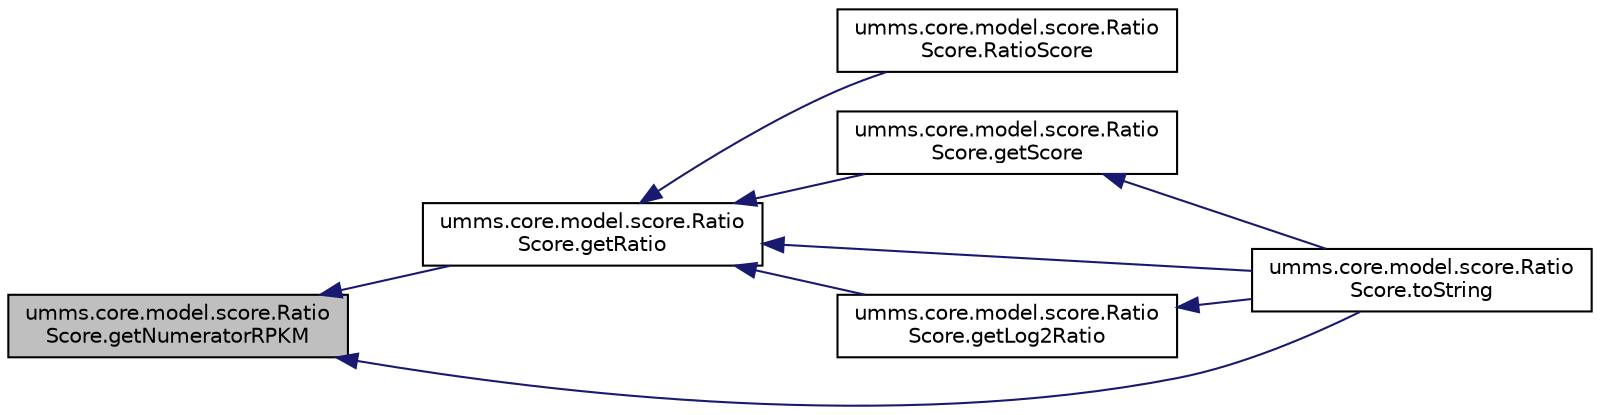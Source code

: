 digraph "umms.core.model.score.RatioScore.getNumeratorRPKM"
{
  edge [fontname="Helvetica",fontsize="10",labelfontname="Helvetica",labelfontsize="10"];
  node [fontname="Helvetica",fontsize="10",shape=record];
  rankdir="LR";
  Node1 [label="umms.core.model.score.Ratio\lScore.getNumeratorRPKM",height=0.2,width=0.4,color="black", fillcolor="grey75", style="filled" fontcolor="black"];
  Node1 -> Node2 [dir="back",color="midnightblue",fontsize="10",style="solid",fontname="Helvetica"];
  Node2 [label="umms.core.model.score.Ratio\lScore.getRatio",height=0.2,width=0.4,color="black", fillcolor="white", style="filled",URL="$classumms_1_1core_1_1model_1_1score_1_1_ratio_score.html#a68c52e528d1195138124c85d638eba7c"];
  Node2 -> Node3 [dir="back",color="midnightblue",fontsize="10",style="solid",fontname="Helvetica"];
  Node3 [label="umms.core.model.score.Ratio\lScore.RatioScore",height=0.2,width=0.4,color="black", fillcolor="white", style="filled",URL="$classumms_1_1core_1_1model_1_1score_1_1_ratio_score.html#af1d338039c3759e76a56e44dde7b47d1"];
  Node2 -> Node4 [dir="back",color="midnightblue",fontsize="10",style="solid",fontname="Helvetica"];
  Node4 [label="umms.core.model.score.Ratio\lScore.getScore",height=0.2,width=0.4,color="black", fillcolor="white", style="filled",URL="$classumms_1_1core_1_1model_1_1score_1_1_ratio_score.html#a65ac8a6fe0603eb99cd0ba1de0302097"];
  Node4 -> Node5 [dir="back",color="midnightblue",fontsize="10",style="solid",fontname="Helvetica"];
  Node5 [label="umms.core.model.score.Ratio\lScore.toString",height=0.2,width=0.4,color="black", fillcolor="white", style="filled",URL="$classumms_1_1core_1_1model_1_1score_1_1_ratio_score.html#a9edd203098275f6033a924790560832d"];
  Node2 -> Node6 [dir="back",color="midnightblue",fontsize="10",style="solid",fontname="Helvetica"];
  Node6 [label="umms.core.model.score.Ratio\lScore.getLog2Ratio",height=0.2,width=0.4,color="black", fillcolor="white", style="filled",URL="$classumms_1_1core_1_1model_1_1score_1_1_ratio_score.html#a8dc892f53be6a5499835d5e61ac919a7"];
  Node6 -> Node5 [dir="back",color="midnightblue",fontsize="10",style="solid",fontname="Helvetica"];
  Node2 -> Node5 [dir="back",color="midnightblue",fontsize="10",style="solid",fontname="Helvetica"];
  Node1 -> Node5 [dir="back",color="midnightblue",fontsize="10",style="solid",fontname="Helvetica"];
}

